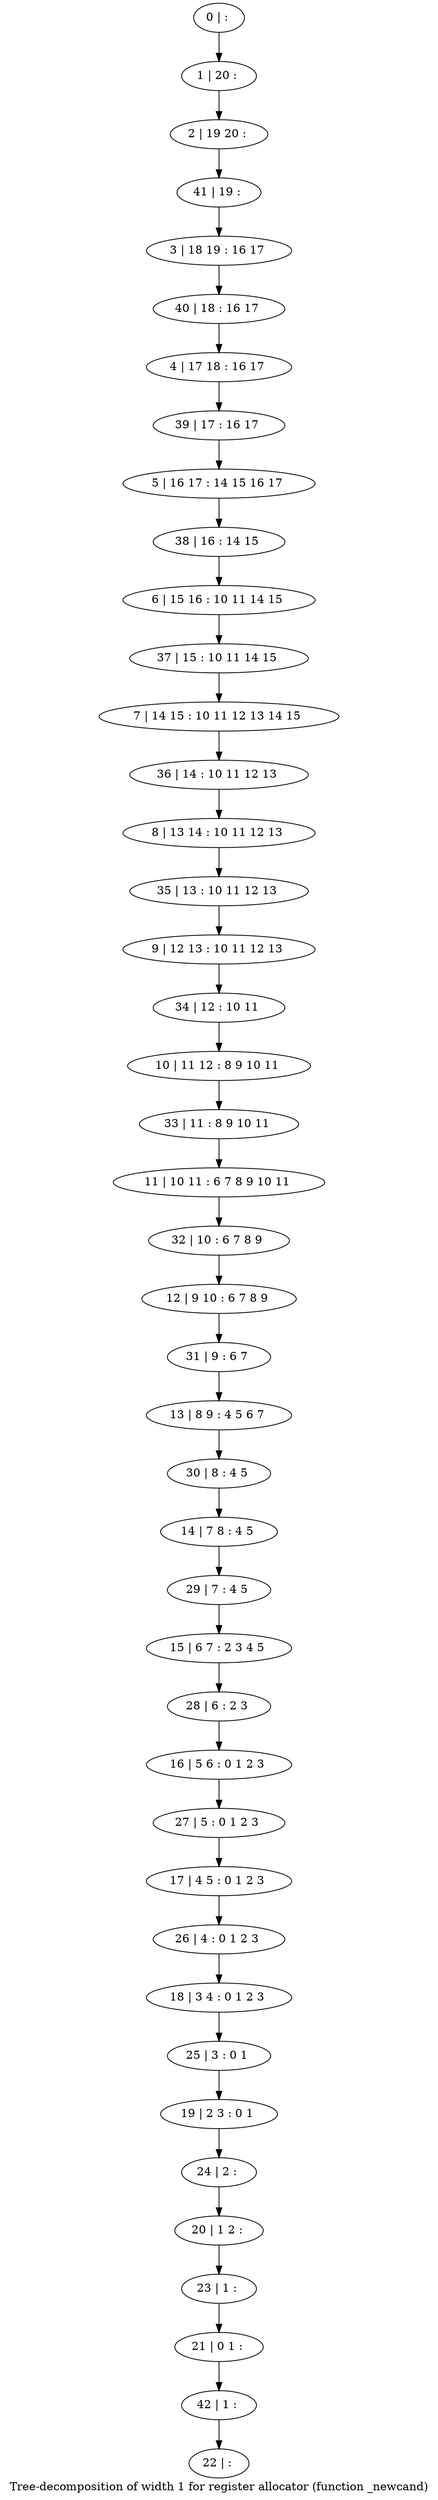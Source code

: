 digraph G {
graph [label="Tree-decomposition of width 1 for register allocator (function _newcand)"]
0[label="0 | : "];
1[label="1 | 20 : "];
2[label="2 | 19 20 : "];
3[label="3 | 18 19 : 16 17 "];
4[label="4 | 17 18 : 16 17 "];
5[label="5 | 16 17 : 14 15 16 17 "];
6[label="6 | 15 16 : 10 11 14 15 "];
7[label="7 | 14 15 : 10 11 12 13 14 15 "];
8[label="8 | 13 14 : 10 11 12 13 "];
9[label="9 | 12 13 : 10 11 12 13 "];
10[label="10 | 11 12 : 8 9 10 11 "];
11[label="11 | 10 11 : 6 7 8 9 10 11 "];
12[label="12 | 9 10 : 6 7 8 9 "];
13[label="13 | 8 9 : 4 5 6 7 "];
14[label="14 | 7 8 : 4 5 "];
15[label="15 | 6 7 : 2 3 4 5 "];
16[label="16 | 5 6 : 0 1 2 3 "];
17[label="17 | 4 5 : 0 1 2 3 "];
18[label="18 | 3 4 : 0 1 2 3 "];
19[label="19 | 2 3 : 0 1 "];
20[label="20 | 1 2 : "];
21[label="21 | 0 1 : "];
22[label="22 | : "];
23[label="23 | 1 : "];
24[label="24 | 2 : "];
25[label="25 | 3 : 0 1 "];
26[label="26 | 4 : 0 1 2 3 "];
27[label="27 | 5 : 0 1 2 3 "];
28[label="28 | 6 : 2 3 "];
29[label="29 | 7 : 4 5 "];
30[label="30 | 8 : 4 5 "];
31[label="31 | 9 : 6 7 "];
32[label="32 | 10 : 6 7 8 9 "];
33[label="33 | 11 : 8 9 10 11 "];
34[label="34 | 12 : 10 11 "];
35[label="35 | 13 : 10 11 12 13 "];
36[label="36 | 14 : 10 11 12 13 "];
37[label="37 | 15 : 10 11 14 15 "];
38[label="38 | 16 : 14 15 "];
39[label="39 | 17 : 16 17 "];
40[label="40 | 18 : 16 17 "];
41[label="41 | 19 : "];
42[label="42 | 1 : "];
0->1 ;
1->2 ;
23->21 ;
20->23 ;
24->20 ;
19->24 ;
25->19 ;
18->25 ;
26->18 ;
17->26 ;
27->17 ;
16->27 ;
28->16 ;
15->28 ;
29->15 ;
14->29 ;
30->14 ;
13->30 ;
31->13 ;
12->31 ;
32->12 ;
11->32 ;
33->11 ;
10->33 ;
34->10 ;
9->34 ;
35->9 ;
8->35 ;
36->8 ;
7->36 ;
37->7 ;
6->37 ;
38->6 ;
5->38 ;
39->5 ;
4->39 ;
40->4 ;
3->40 ;
41->3 ;
2->41 ;
42->22 ;
21->42 ;
}
